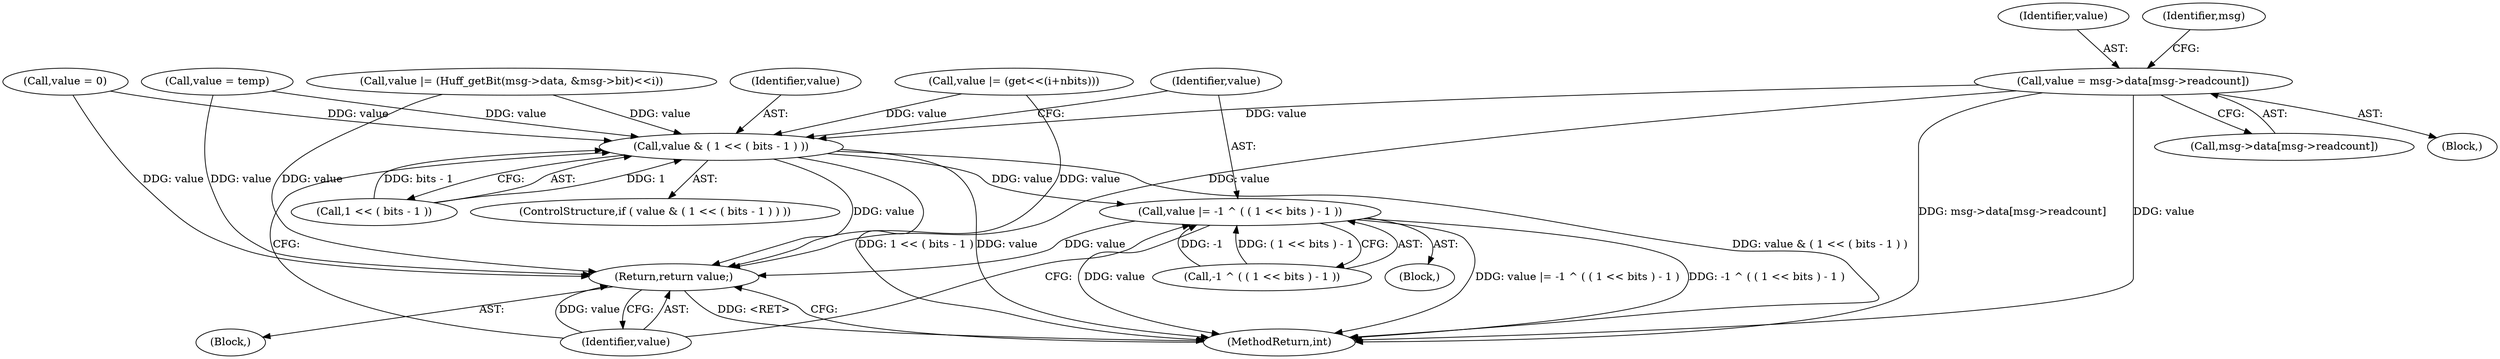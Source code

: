 digraph "0_ioq3_d2b1d124d4055c2fcbe5126863487c52fd58cca1_4@API" {
"1000174" [label="(Call,value = msg->data[msg->readcount])"];
"1000408" [label="(Call,value & ( 1 << ( bits - 1 ) ))"];
"1000416" [label="(Call,value |= -1 ^ ( ( 1 << bits ) - 1 ))"];
"1000426" [label="(Return,return value;)"];
"1000175" [label="(Identifier,value)"];
"1000409" [label="(Identifier,value)"];
"1000417" [label="(Identifier,value)"];
"1000103" [label="(Block,)"];
"1000408" [label="(Call,value & ( 1 << ( bits - 1 ) ))"];
"1000426" [label="(Return,return value;)"];
"1000173" [label="(Block,)"];
"1000176" [label="(Call,msg->data[msg->readcount])"];
"1000174" [label="(Call,value = msg->data[msg->readcount])"];
"1000356" [label="(Call,value |= (get<<(i+nbits)))"];
"1000185" [label="(Identifier,msg)"];
"1000415" [label="(Block,)"];
"1000211" [label="(Call,value = temp)"];
"1000407" [label="(ControlStructure,if ( value & ( 1 << ( bits - 1 ) ) ))"];
"1000305" [label="(Call,value |= (Huff_getBit(msg->data, &msg->bit)<<i))"];
"1000427" [label="(Identifier,value)"];
"1000120" [label="(Call,value = 0)"];
"1000410" [label="(Call,1 << ( bits - 1 ))"];
"1000416" [label="(Call,value |= -1 ^ ( ( 1 << bits ) - 1 ))"];
"1000428" [label="(MethodReturn,int)"];
"1000418" [label="(Call,-1 ^ ( ( 1 << bits ) - 1 ))"];
"1000174" -> "1000173"  [label="AST: "];
"1000174" -> "1000176"  [label="CFG: "];
"1000175" -> "1000174"  [label="AST: "];
"1000176" -> "1000174"  [label="AST: "];
"1000185" -> "1000174"  [label="CFG: "];
"1000174" -> "1000428"  [label="DDG: msg->data[msg->readcount]"];
"1000174" -> "1000428"  [label="DDG: value"];
"1000174" -> "1000408"  [label="DDG: value"];
"1000174" -> "1000426"  [label="DDG: value"];
"1000408" -> "1000407"  [label="AST: "];
"1000408" -> "1000410"  [label="CFG: "];
"1000409" -> "1000408"  [label="AST: "];
"1000410" -> "1000408"  [label="AST: "];
"1000417" -> "1000408"  [label="CFG: "];
"1000427" -> "1000408"  [label="CFG: "];
"1000408" -> "1000428"  [label="DDG: value"];
"1000408" -> "1000428"  [label="DDG: value & ( 1 << ( bits - 1 ) )"];
"1000408" -> "1000428"  [label="DDG: 1 << ( bits - 1 )"];
"1000356" -> "1000408"  [label="DDG: value"];
"1000120" -> "1000408"  [label="DDG: value"];
"1000305" -> "1000408"  [label="DDG: value"];
"1000211" -> "1000408"  [label="DDG: value"];
"1000410" -> "1000408"  [label="DDG: 1"];
"1000410" -> "1000408"  [label="DDG: bits - 1"];
"1000408" -> "1000416"  [label="DDG: value"];
"1000408" -> "1000426"  [label="DDG: value"];
"1000416" -> "1000415"  [label="AST: "];
"1000416" -> "1000418"  [label="CFG: "];
"1000417" -> "1000416"  [label="AST: "];
"1000418" -> "1000416"  [label="AST: "];
"1000427" -> "1000416"  [label="CFG: "];
"1000416" -> "1000428"  [label="DDG: value |= -1 ^ ( ( 1 << bits ) - 1 )"];
"1000416" -> "1000428"  [label="DDG: -1 ^ ( ( 1 << bits ) - 1 )"];
"1000416" -> "1000428"  [label="DDG: value"];
"1000418" -> "1000416"  [label="DDG: -1"];
"1000418" -> "1000416"  [label="DDG: ( 1 << bits ) - 1"];
"1000416" -> "1000426"  [label="DDG: value"];
"1000426" -> "1000103"  [label="AST: "];
"1000426" -> "1000427"  [label="CFG: "];
"1000427" -> "1000426"  [label="AST: "];
"1000428" -> "1000426"  [label="CFG: "];
"1000426" -> "1000428"  [label="DDG: <RET>"];
"1000427" -> "1000426"  [label="DDG: value"];
"1000356" -> "1000426"  [label="DDG: value"];
"1000120" -> "1000426"  [label="DDG: value"];
"1000305" -> "1000426"  [label="DDG: value"];
"1000211" -> "1000426"  [label="DDG: value"];
}
